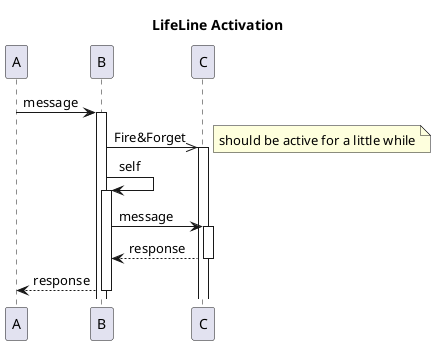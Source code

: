 {
  "sha1": "tijn2plegkzivbbfuti7eo76rnqd3rs",
  "insertion": {
    "when": "2024-06-04T17:28:46.262Z",
    "user": "plantuml@gmail.com"
  }
}
@startuml 
autoactivate on
' See http://plantuml.sourceforge.net/sequence.html

Title LifeLine Activation

A -> B : message

B ->> C :Fire&Forget 
Note right: should be active for a little while

B -> B : self

B->C : message
C--> B: response

B --> A : response

@enduml
